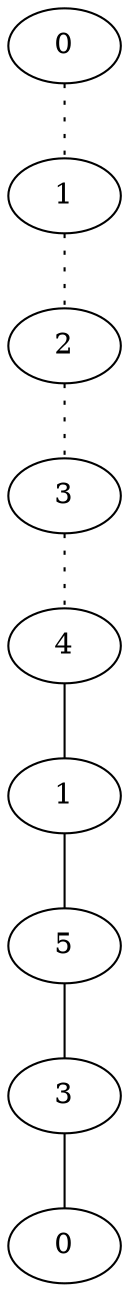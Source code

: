 graph {
a[label=0]
b[label=1]
c[label=2]
d[label=3]
e[label=4]
f[label=1]
g[label=5]
h[label=3]
i[label=0]
a -- b [style=dotted];
b -- c [style=dotted];
c -- d [style=dotted];
d -- e [style=dotted];
e -- f;
f -- g;
g -- h;
h -- i;
}
